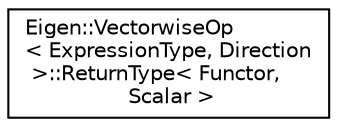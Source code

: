 digraph "Graphical Class Hierarchy"
{
  edge [fontname="Helvetica",fontsize="10",labelfontname="Helvetica",labelfontsize="10"];
  node [fontname="Helvetica",fontsize="10",shape=record];
  rankdir="LR";
  Node1 [label="Eigen::VectorwiseOp\l\< ExpressionType, Direction\l \>::ReturnType\< Functor,\l Scalar \>",height=0.2,width=0.4,color="black", fillcolor="white", style="filled",URL="$struct_eigen_1_1_vectorwise_op_1_1_return_type.html"];
}
